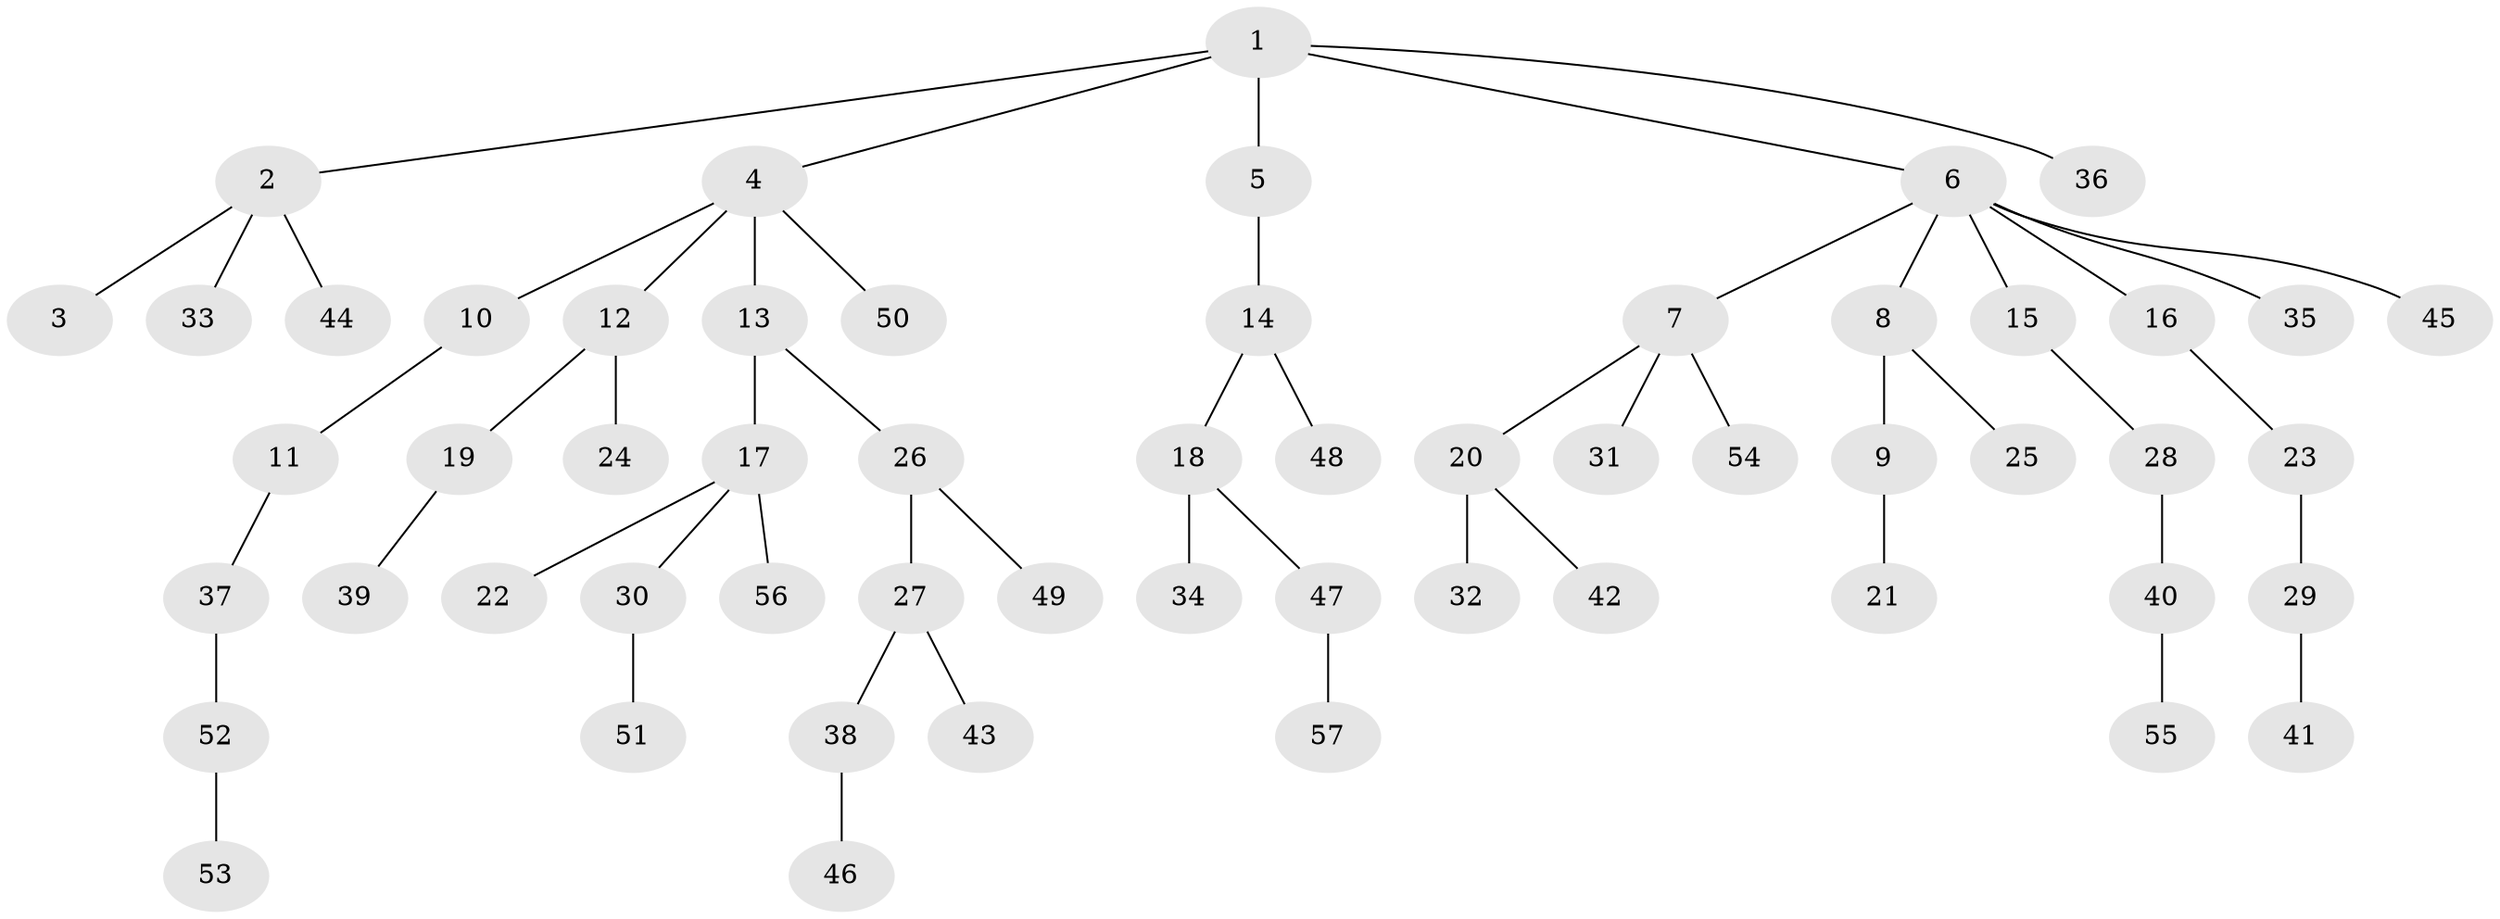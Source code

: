// Generated by graph-tools (version 1.1) at 2025/50/03/09/25 03:50:22]
// undirected, 57 vertices, 56 edges
graph export_dot {
graph [start="1"]
  node [color=gray90,style=filled];
  1;
  2;
  3;
  4;
  5;
  6;
  7;
  8;
  9;
  10;
  11;
  12;
  13;
  14;
  15;
  16;
  17;
  18;
  19;
  20;
  21;
  22;
  23;
  24;
  25;
  26;
  27;
  28;
  29;
  30;
  31;
  32;
  33;
  34;
  35;
  36;
  37;
  38;
  39;
  40;
  41;
  42;
  43;
  44;
  45;
  46;
  47;
  48;
  49;
  50;
  51;
  52;
  53;
  54;
  55;
  56;
  57;
  1 -- 2;
  1 -- 4;
  1 -- 5;
  1 -- 6;
  1 -- 36;
  2 -- 3;
  2 -- 33;
  2 -- 44;
  4 -- 10;
  4 -- 12;
  4 -- 13;
  4 -- 50;
  5 -- 14;
  6 -- 7;
  6 -- 8;
  6 -- 15;
  6 -- 16;
  6 -- 35;
  6 -- 45;
  7 -- 20;
  7 -- 31;
  7 -- 54;
  8 -- 9;
  8 -- 25;
  9 -- 21;
  10 -- 11;
  11 -- 37;
  12 -- 19;
  12 -- 24;
  13 -- 17;
  13 -- 26;
  14 -- 18;
  14 -- 48;
  15 -- 28;
  16 -- 23;
  17 -- 22;
  17 -- 30;
  17 -- 56;
  18 -- 34;
  18 -- 47;
  19 -- 39;
  20 -- 32;
  20 -- 42;
  23 -- 29;
  26 -- 27;
  26 -- 49;
  27 -- 38;
  27 -- 43;
  28 -- 40;
  29 -- 41;
  30 -- 51;
  37 -- 52;
  38 -- 46;
  40 -- 55;
  47 -- 57;
  52 -- 53;
}
